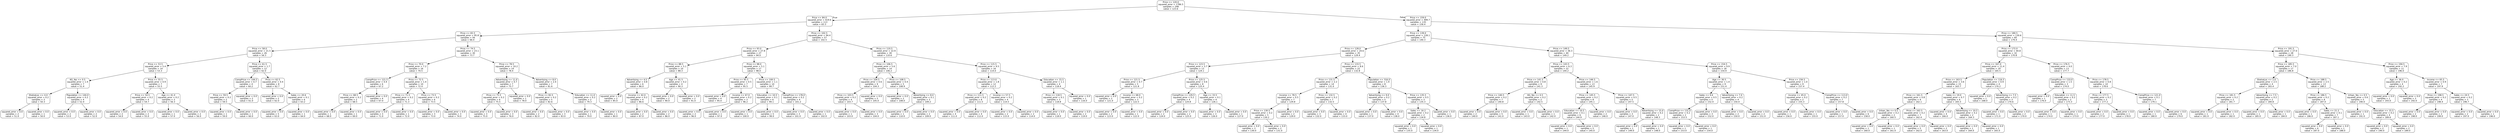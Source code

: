 digraph Tree {
node [shape=box, style="rounded", color="black", fontname="helvetica"] ;
edge [fontname="helvetica"] ;
0 [label="Price <= 120.0\nsquared_error = 1786.5\nsamples = 248\nvalue = 123.6"] ;
1 [label="Price <= 84.0\nsquared_error = 419.6\nsamples = 113\nvalue = 83.3"] ;
0 -> 1 [labeldistance=2.5, labelangle=45, headlabel="True"] ;
2 [label="Price <= 65.5\nsquared_error = 95.8\nsamples = 56\nvalue = 66.4"] ;
1 -> 2 ;
3 [label="Price <= 58.0\nsquared_error = 21.5\nsamples = 26\nvalue = 56.3"] ;
2 -> 3 ;
4 [label="Price <= 53.5\nsquared_error = 5.4\nsamples = 14\nvalue = 53.3"] ;
3 -> 4 ;
5 [label="KG_Yes <= 0.5\nsquared_error = 1.4\nsamples = 7\nvalue = 51.4"] ;
4 -> 5 ;
6 [label="ShelveLoc <= 4.0\nsquared_error = 0.2\nsamples = 3\nvalue = 50.3"] ;
5 -> 6 ;
7 [label="squared_error = 0.0\nsamples = 2\nvalue = 51.0"] ;
6 -> 7 ;
8 [label="squared_error = 0.0\nsamples = 1\nvalue = 50.0"] ;
6 -> 8 ;
9 [label="Population <= 144.0\nsquared_error = 0.2\nsamples = 4\nvalue = 52.4"] ;
5 -> 9 ;
10 [label="squared_error = 0.0\nsamples = 2\nvalue = 53.0"] ;
9 -> 10 ;
11 [label="squared_error = 0.0\nsamples = 2\nvalue = 52.0"] ;
9 -> 11 ;
12 [label="Price <= 55.5\nsquared_error = 0.9\nsamples = 7\nvalue = 55.5"] ;
4 -> 12 ;
13 [label="Price <= 54.5\nsquared_error = 0.2\nsamples = 4\nvalue = 54.7"] ;
12 -> 13 ;
14 [label="squared_error = 0.0\nsamples = 2\nvalue = 54.0"] ;
13 -> 14 ;
15 [label="squared_error = 0.0\nsamples = 2\nvalue = 55.0"] ;
13 -> 15 ;
16 [label="Age <= 41.0\nsquared_error = 0.2\nsamples = 3\nvalue = 56.3"] ;
12 -> 16 ;
17 [label="squared_error = 0.0\nsamples = 1\nvalue = 57.0"] ;
16 -> 17 ;
18 [label="squared_error = 0.0\nsamples = 2\nvalue = 56.0"] ;
16 -> 18 ;
19 [label="Price <= 61.5\nsquared_error = 1.7\nsamples = 12\nvalue = 62.0"] ;
3 -> 19 ;
20 [label="CompPrice <= 144.5\nsquared_error = 0.7\nsamples = 4\nvalue = 60.2"] ;
19 -> 20 ;
21 [label="Price <= 59.5\nsquared_error = 0.2\nsamples = 2\nvalue = 59.5"] ;
20 -> 21 ;
22 [label="squared_error = 0.0\nsamples = 1\nvalue = 59.0"] ;
21 -> 22 ;
23 [label="squared_error = 0.0\nsamples = 1\nvalue = 60.0"] ;
21 -> 23 ;
24 [label="squared_error = 0.0\nsamples = 2\nvalue = 61.0"] ;
20 -> 24 ;
25 [label="Price <= 62.5\nsquared_error = 0.4\nsamples = 8\nvalue = 62.7"] ;
19 -> 25 ;
26 [label="squared_error = 0.0\nsamples = 2\nvalue = 62.0"] ;
25 -> 26 ;
27 [label="Sales <= 20.6\nsquared_error = 0.1\nsamples = 6\nvalue = 63.2"] ;
25 -> 27 ;
28 [label="squared_error = 0.0\nsamples = 5\nvalue = 63.0"] ;
27 -> 28 ;
29 [label="squared_error = 0.0\nsamples = 1\nvalue = 64.0"] ;
27 -> 29 ;
30 [label="Price <= 74.5\nsquared_error = 23.1\nsamples = 30\nvalue = 73.7"] ;
2 -> 30 ;
31 [label="Price <= 70.0\nsquared_error = 7.2\nsamples = 16\nvalue = 70.5"] ;
30 -> 31 ;
32 [label="CompPrice <= 121.5\nsquared_error = 0.4\nsamples = 6\nvalue = 67.2"] ;
31 -> 32 ;
33 [label="Price <= 68.5\nsquared_error = 0.2\nsamples = 2\nvalue = 68.5"] ;
32 -> 33 ;
34 [label="squared_error = 0.0\nsamples = 1\nvalue = 68.0"] ;
33 -> 34 ;
35 [label="squared_error = 0.0\nsamples = 1\nvalue = 69.0"] ;
33 -> 35 ;
36 [label="squared_error = 0.0\nsamples = 4\nvalue = 67.0"] ;
32 -> 36 ;
37 [label="Price <= 72.5\nsquared_error = 1.4\nsamples = 10\nvalue = 72.4"] ;
31 -> 37 ;
38 [label="Price <= 71.5\nsquared_error = 0.2\nsamples = 4\nvalue = 71.3"] ;
37 -> 38 ;
39 [label="squared_error = 0.0\nsamples = 3\nvalue = 71.0"] ;
38 -> 39 ;
40 [label="squared_error = 0.0\nsamples = 1\nvalue = 72.0"] ;
38 -> 40 ;
41 [label="Price <= 73.5\nsquared_error = 0.2\nsamples = 6\nvalue = 73.5"] ;
37 -> 41 ;
42 [label="squared_error = 0.0\nsamples = 3\nvalue = 73.0"] ;
41 -> 42 ;
43 [label="squared_error = 0.0\nsamples = 3\nvalue = 74.0"] ;
41 -> 43 ;
44 [label="Price <= 78.5\nsquared_error = 10.2\nsamples = 14\nvalue = 78.4"] ;
30 -> 44 ;
45 [label="Advertising <= 11.0\nsquared_error = 0.7\nsamples = 7\nvalue = 75.7"] ;
44 -> 45 ;
46 [label="Price <= 75.5\nsquared_error = 0.2\nsamples = 6\nvalue = 75.5"] ;
45 -> 46 ;
47 [label="squared_error = 0.0\nsamples = 3\nvalue = 75.0"] ;
46 -> 47 ;
48 [label="squared_error = 0.0\nsamples = 3\nvalue = 76.0"] ;
46 -> 48 ;
49 [label="squared_error = 0.0\nsamples = 1\nvalue = 78.0"] ;
45 -> 49 ;
50 [label="Advertising <= 8.0\nsquared_error = 2.4\nsamples = 7\nvalue = 81.6"] ;
44 -> 50 ;
51 [label="Price <= 82.5\nsquared_error = 0.2\nsamples = 5\nvalue = 82.6"] ;
50 -> 51 ;
52 [label="squared_error = 0.0\nsamples = 2\nvalue = 82.0"] ;
51 -> 52 ;
53 [label="squared_error = 0.0\nsamples = 3\nvalue = 83.0"] ;
51 -> 53 ;
54 [label="Education <= 11.0\nsquared_error = 0.2\nsamples = 2\nvalue = 79.3"] ;
50 -> 54 ;
55 [label="squared_error = 0.0\nsamples = 1\nvalue = 79.0"] ;
54 -> 55 ;
56 [label="squared_error = 0.0\nsamples = 1\nvalue = 80.0"] ;
54 -> 56 ;
57 [label="Price <= 102.5\nsquared_error = 94.4\nsamples = 57\nvalue = 102.5"] ;
1 -> 57 ;
58 [label="Price <= 93.0\nsquared_error = 27.8\nsamples = 27\nvalue = 94.0"] ;
57 -> 58 ;
59 [label="Price <= 88.5\nsquared_error = 5.1\nsamples = 10\nvalue = 88.3"] ;
58 -> 59 ;
60 [label="Advertising <= 4.5\nsquared_error = 0.8\nsamples = 6\nvalue = 86.0"] ;
59 -> 60 ;
61 [label="squared_error = 0.0\nsamples = 2\nvalue = 85.0"] ;
60 -> 61 ;
62 [label="Income <= 42.0\nsquared_error = 0.2\nsamples = 4\nvalue = 86.6"] ;
60 -> 62 ;
63 [label="squared_error = 0.0\nsamples = 2\nvalue = 87.0"] ;
62 -> 63 ;
64 [label="squared_error = 0.0\nsamples = 2\nvalue = 86.0"] ;
62 -> 64 ;
65 [label="Age <= 41.5\nsquared_error = 0.2\nsamples = 4\nvalue = 90.3"] ;
59 -> 65 ;
66 [label="squared_error = 0.0\nsamples = 2\nvalue = 90.0"] ;
65 -> 66 ;
67 [label="squared_error = 0.0\nsamples = 2\nvalue = 91.0"] ;
65 -> 67 ;
68 [label="Price <= 98.0\nsquared_error = 5.1\nsamples = 17\nvalue = 98.0"] ;
58 -> 68 ;
69 [label="Price <= 95.5\nsquared_error = 0.5\nsamples = 7\nvalue = 95.5"] ;
68 -> 69 ;
70 [label="squared_error = 0.0\nsamples = 4\nvalue = 95.0"] ;
69 -> 70 ;
71 [label="Income <= 67.0\nsquared_error = 0.2\nsamples = 3\nvalue = 96.2"] ;
69 -> 71 ;
72 [label="squared_error = 0.0\nsamples = 2\nvalue = 96.0"] ;
71 -> 72 ;
73 [label="squared_error = 0.0\nsamples = 1\nvalue = 97.0"] ;
71 -> 73 ;
74 [label="Price <= 100.5\nsquared_error = 1.1\nsamples = 10\nvalue = 99.7"] ;
68 -> 74 ;
75 [label="Education <= 10.5\nsquared_error = 0.1\nsamples = 6\nvalue = 99.1"] ;
74 -> 75 ;
76 [label="squared_error = 0.0\nsamples = 1\nvalue = 100.0"] ;
75 -> 76 ;
77 [label="squared_error = 0.0\nsamples = 5\nvalue = 99.0"] ;
75 -> 77 ;
78 [label="CompPrice <= 178.0\nsquared_error = 0.2\nsamples = 4\nvalue = 101.2"] ;
74 -> 78 ;
79 [label="squared_error = 0.0\nsamples = 3\nvalue = 101.0"] ;
78 -> 79 ;
80 [label="squared_error = 0.0\nsamples = 1\nvalue = 102.0"] ;
78 -> 80 ;
81 [label="Price <= 110.5\nsquared_error = 22.9\nsamples = 30\nvalue = 110.6"] ;
57 -> 81 ;
82 [label="Price <= 106.5\nsquared_error = 5.6\nsamples = 14\nvalue = 106.2"] ;
81 -> 82 ;
83 [label="Price <= 104.5\nsquared_error = 0.6\nsamples = 9\nvalue = 104.3"] ;
82 -> 83 ;
84 [label="Price <= 103.5\nsquared_error = 0.2\nsamples = 4\nvalue = 103.7"] ;
83 -> 84 ;
85 [label="squared_error = 0.0\nsamples = 1\nvalue = 103.0"] ;
84 -> 85 ;
86 [label="squared_error = 0.0\nsamples = 3\nvalue = 104.0"] ;
84 -> 86 ;
87 [label="squared_error = 0.0\nsamples = 5\nvalue = 105.0"] ;
83 -> 87 ;
88 [label="Price <= 108.5\nsquared_error = 0.4\nsamples = 5\nvalue = 108.9"] ;
82 -> 88 ;
89 [label="squared_error = 0.0\nsamples = 2\nvalue = 108.0"] ;
88 -> 89 ;
90 [label="Advertising <= 8.0\nsquared_error = 0.1\nsamples = 3\nvalue = 109.2"] ;
88 -> 90 ;
91 [label="squared_error = 0.0\nsamples = 1\nvalue = 110.0"] ;
90 -> 91 ;
92 [label="squared_error = 0.0\nsamples = 2\nvalue = 109.0"] ;
90 -> 92 ;
93 [label="Price <= 115.5\nsquared_error = 9.5\nsamples = 16\nvalue = 114.0"] ;
81 -> 93 ;
94 [label="Price <= 113.0\nsquared_error = 1.8\nsamples = 12\nvalue = 112.2"] ;
93 -> 94 ;
95 [label="Price <= 111.5\nsquared_error = 0.2\nsamples = 8\nvalue = 111.5"] ;
94 -> 95 ;
96 [label="squared_error = 0.0\nsamples = 4\nvalue = 111.0"] ;
95 -> 96 ;
97 [label="squared_error = 0.0\nsamples = 4\nvalue = 112.0"] ;
95 -> 97 ;
98 [label="Income <= 57.5\nsquared_error = 0.2\nsamples = 4\nvalue = 114.5"] ;
94 -> 98 ;
99 [label="squared_error = 0.0\nsamples = 2\nvalue = 115.0"] ;
98 -> 99 ;
100 [label="squared_error = 0.0\nsamples = 2\nvalue = 114.0"] ;
98 -> 100 ;
101 [label="Education <= 15.5\nsquared_error = 1.1\nsamples = 4\nvalue = 118.4"] ;
93 -> 101 ;
102 [label="Price <= 118.5\nsquared_error = 0.1\nsamples = 3\nvalue = 118.8"] ;
101 -> 102 ;
103 [label="squared_error = 0.0\nsamples = 1\nvalue = 118.0"] ;
102 -> 103 ;
104 [label="squared_error = 0.0\nsamples = 2\nvalue = 119.0"] ;
102 -> 104 ;
105 [label="squared_error = 0.0\nsamples = 1\nvalue = 116.0"] ;
101 -> 105 ;
106 [label="Price <= 159.0\nsquared_error = 499.7\nsamples = 135\nvalue = 156.4"] ;
0 -> 106 [labeldistance=2.5, labelangle=-45, headlabel="False"] ;
107 [label="Price <= 139.0\nsquared_error = 128.1\nsamples = 75\nvalue = 140.3"] ;
106 -> 107 ;
108 [label="Price <= 128.0\nsquared_error = 24.6\nsamples = 35\nvalue = 129.4"] ;
107 -> 108 ;
109 [label="Price <= 123.5\nsquared_error = 3.7\nsamples = 13\nvalue = 124.1"] ;
108 -> 109 ;
110 [label="Price <= 121.5\nsquared_error = 0.7\nsamples = 5\nvalue = 121.8"] ;
109 -> 110 ;
111 [label="squared_error = 0.0\nsamples = 2\nvalue = 121.0"] ;
110 -> 111 ;
112 [label="Income <= 68.0\nsquared_error = 0.2\nsamples = 3\nvalue = 122.5"] ;
110 -> 112 ;
113 [label="squared_error = 0.0\nsamples = 2\nvalue = 123.0"] ;
112 -> 113 ;
114 [label="squared_error = 0.0\nsamples = 1\nvalue = 122.0"] ;
112 -> 114 ;
115 [label="Price <= 125.5\nsquared_error = 0.6\nsamples = 8\nvalue = 125.4"] ;
109 -> 115 ;
116 [label="CompPrice <= 129.5\nsquared_error = 0.2\nsamples = 4\nvalue = 124.8"] ;
115 -> 116 ;
117 [label="squared_error = 0.0\nsamples = 2\nvalue = 124.0"] ;
116 -> 117 ;
118 [label="squared_error = 0.0\nsamples = 2\nvalue = 125.0"] ;
116 -> 118 ;
119 [label="Age <= 33.5\nsquared_error = 0.1\nsamples = 4\nvalue = 126.1"] ;
115 -> 119 ;
120 [label="squared_error = 0.0\nsamples = 3\nvalue = 126.0"] ;
119 -> 120 ;
121 [label="squared_error = 0.0\nsamples = 1\nvalue = 127.0"] ;
119 -> 121 ;
122 [label="Price <= 133.5\nsquared_error = 8.6\nsamples = 22\nvalue = 132.8"] ;
108 -> 122 ;
123 [label="Price <= 131.5\nsquared_error = 2.2\nsamples = 14\nvalue = 131.0"] ;
122 -> 123 ;
124 [label="Income <= 78.5\nsquared_error = 0.5\nsamples = 7\nvalue = 129.8"] ;
123 -> 124 ;
125 [label="Price <= 130.5\nsquared_error = 0.2\nsamples = 5\nvalue = 130.2"] ;
124 -> 125 ;
126 [label="squared_error = 0.0\nsamples = 3\nvalue = 130.0"] ;
125 -> 126 ;
127 [label="squared_error = 0.0\nsamples = 2\nvalue = 131.0"] ;
125 -> 127 ;
128 [label="squared_error = 0.0\nsamples = 2\nvalue = 129.0"] ;
124 -> 128 ;
129 [label="Price <= 132.5\nsquared_error = 0.2\nsamples = 7\nvalue = 132.5"] ;
123 -> 129 ;
130 [label="squared_error = 0.0\nsamples = 3\nvalue = 132.0"] ;
129 -> 130 ;
131 [label="squared_error = 0.0\nsamples = 4\nvalue = 133.0"] ;
129 -> 131 ;
132 [label="Population <= 316.0\nsquared_error = 1.9\nsamples = 8\nvalue = 136.3"] ;
122 -> 132 ;
133 [label="Advertising <= 9.0\nsquared_error = 0.2\nsamples = 5\nvalue = 137.8"] ;
132 -> 133 ;
134 [label="squared_error = 0.0\nsamples = 1\nvalue = 137.0"] ;
133 -> 134 ;
135 [label="squared_error = 0.0\nsamples = 4\nvalue = 138.0"] ;
133 -> 135 ;
136 [label="Price <= 135.5\nsquared_error = 0.5\nsamples = 3\nvalue = 135.3"] ;
132 -> 136 ;
137 [label="Sales <= 16.2\nsquared_error = 0.2\nsamples = 2\nvalue = 134.8"] ;
136 -> 137 ;
138 [label="squared_error = 0.0\nsamples = 1\nvalue = 135.0"] ;
137 -> 138 ;
139 [label="squared_error = 0.0\nsamples = 1\nvalue = 134.0"] ;
137 -> 139 ;
140 [label="squared_error = 0.0\nsamples = 1\nvalue = 136.0"] ;
136 -> 140 ;
141 [label="Price <= 149.5\nsquared_error = 36.3\nsamples = 40\nvalue = 149.2"] ;
107 -> 141 ;
142 [label="Price <= 143.5\nsquared_error = 6.3\nsamples = 22\nvalue = 144.2"] ;
141 -> 142 ;
143 [label="Price <= 141.5\nsquared_error = 0.8\nsamples = 9\nvalue = 141.3"] ;
142 -> 143 ;
144 [label="Price <= 140.5\nsquared_error = 0.2\nsamples = 7\nvalue = 140.8"] ;
143 -> 144 ;
145 [label="squared_error = 0.0\nsamples = 2\nvalue = 140.0"] ;
144 -> 145 ;
146 [label="squared_error = 0.0\nsamples = 5\nvalue = 141.0"] ;
144 -> 146 ;
147 [label="KG_Yes <= 0.5\nsquared_error = 0.2\nsamples = 2\nvalue = 142.5"] ;
143 -> 147 ;
148 [label="squared_error = 0.0\nsamples = 1\nvalue = 143.0"] ;
147 -> 148 ;
149 [label="squared_error = 0.0\nsamples = 1\nvalue = 142.0"] ;
147 -> 149 ;
150 [label="Price <= 146.5\nsquared_error = 1.6\nsamples = 13\nvalue = 145.9"] ;
142 -> 150 ;
151 [label="Price <= 145.5\nsquared_error = 0.2\nsamples = 8\nvalue = 145.1"] ;
150 -> 151 ;
152 [label="Education <= 10.5\nsquared_error = 0.1\nsamples = 6\nvalue = 144.9"] ;
151 -> 152 ;
153 [label="squared_error = 0.0\nsamples = 1\nvalue = 144.0"] ;
152 -> 153 ;
154 [label="squared_error = 0.0\nsamples = 5\nvalue = 145.0"] ;
152 -> 154 ;
155 [label="squared_error = 0.0\nsamples = 2\nvalue = 146.0"] ;
151 -> 155 ;
156 [label="Price <= 147.5\nsquared_error = 0.5\nsamples = 5\nvalue = 147.5"] ;
150 -> 156 ;
157 [label="squared_error = 0.0\nsamples = 3\nvalue = 147.0"] ;
156 -> 157 ;
158 [label="Advertising <= 15.0\nsquared_error = 0.2\nsamples = 2\nvalue = 148.3"] ;
156 -> 158 ;
159 [label="squared_error = 0.0\nsamples = 1\nvalue = 149.0"] ;
158 -> 159 ;
160 [label="squared_error = 0.0\nsamples = 1\nvalue = 148.0"] ;
158 -> 160 ;
161 [label="Price <= 154.5\nsquared_error = 9.9\nsamples = 18\nvalue = 154.9"] ;
141 -> 161 ;
162 [label="Age <= 30.5\nsquared_error = 1.4\nsamples = 9\nvalue = 151.4"] ;
161 -> 162 ;
163 [label="Sales <= 9.6\nsquared_error = 0.5\nsamples = 5\nvalue = 152.4"] ;
162 -> 163 ;
164 [label="CompPrice <= 131.0\nsquared_error = 0.2\nsamples = 2\nvalue = 153.5"] ;
163 -> 164 ;
165 [label="squared_error = 0.0\nsamples = 1\nvalue = 153.0"] ;
164 -> 165 ;
166 [label="squared_error = 0.0\nsamples = 1\nvalue = 154.0"] ;
164 -> 166 ;
167 [label="squared_error = 0.0\nsamples = 3\nvalue = 152.0"] ;
163 -> 167 ;
168 [label="Advertising <= 7.0\nsquared_error = 0.2\nsamples = 4\nvalue = 150.4"] ;
162 -> 168 ;
169 [label="squared_error = 0.0\nsamples = 2\nvalue = 150.0"] ;
168 -> 169 ;
170 [label="squared_error = 0.0\nsamples = 2\nvalue = 151.0"] ;
168 -> 170 ;
171 [label="Price <= 156.5\nsquared_error = 1.0\nsamples = 9\nvalue = 157.4"] ;
161 -> 171 ;
172 [label="Income <= 45.0\nsquared_error = 0.2\nsamples = 2\nvalue = 155.3"] ;
171 -> 172 ;
173 [label="squared_error = 0.0\nsamples = 1\nvalue = 156.0"] ;
172 -> 173 ;
174 [label="squared_error = 0.0\nsamples = 1\nvalue = 155.0"] ;
172 -> 174 ;
175 [label="CompPrice <= 113.0\nsquared_error = 0.2\nsamples = 7\nvalue = 157.8"] ;
171 -> 175 ;
176 [label="squared_error = 0.0\nsamples = 1\nvalue = 157.0"] ;
175 -> 176 ;
177 [label="squared_error = 0.0\nsamples = 6\nvalue = 158.0"] ;
175 -> 177 ;
178 [label="Price <= 180.5\nsquared_error = 130.6\nsamples = 60\nvalue = 179.4"] ;
106 -> 178 ;
179 [label="Price <= 172.0\nsquared_error = 44.8\nsamples = 32\nvalue = 170.8"] ;
178 -> 179 ;
180 [label="Price <= 167.0\nsquared_error = 11.4\nsamples = 19\nvalue = 165.5"] ;
179 -> 180 ;
181 [label="Price <= 163.5\nsquared_error = 3.6\nsamples = 15\nvalue = 163.7"] ;
180 -> 181 ;
182 [label="Price <= 161.5\nsquared_error = 0.8\nsamples = 9\nvalue = 162.1"] ;
181 -> 182 ;
183 [label="Urban_Yes <= 0.5\nsquared_error = 0.2\nsamples = 2\nvalue = 160.5"] ;
182 -> 183 ;
184 [label="squared_error = 0.0\nsamples = 1\nvalue = 160.0"] ;
183 -> 184 ;
185 [label="squared_error = 0.0\nsamples = 1\nvalue = 161.0"] ;
183 -> 185 ;
186 [label="Price <= 162.5\nsquared_error = 0.2\nsamples = 7\nvalue = 162.4"] ;
182 -> 186 ;
187 [label="squared_error = 0.0\nsamples = 5\nvalue = 162.0"] ;
186 -> 187 ;
188 [label="squared_error = 0.0\nsamples = 2\nvalue = 163.0"] ;
186 -> 188 ;
189 [label="Sales <= 19.0\nsquared_error = 0.7\nsamples = 6\nvalue = 165.5"] ;
181 -> 189 ;
190 [label="squared_error = 0.0\nsamples = 4\nvalue = 166.0"] ;
189 -> 190 ;
191 [label="Advertising <= 10.5\nsquared_error = 0.2\nsamples = 2\nvalue = 164.3"] ;
189 -> 191 ;
192 [label="squared_error = 0.0\nsamples = 1\nvalue = 164.0"] ;
191 -> 192 ;
193 [label="squared_error = 0.0\nsamples = 1\nvalue = 165.0"] ;
191 -> 193 ;
194 [label="Population <= 116.5\nsquared_error = 0.9\nsamples = 4\nvalue = 170.2"] ;
180 -> 194 ;
195 [label="squared_error = 0.0\nsamples = 1\nvalue = 168.0"] ;
194 -> 195 ;
196 [label="Advertising <= 7.5\nsquared_error = 0.2\nsamples = 3\nvalue = 170.6"] ;
194 -> 196 ;
197 [label="squared_error = 0.0\nsamples = 1\nvalue = 171.0"] ;
196 -> 197 ;
198 [label="squared_error = 0.0\nsamples = 2\nvalue = 170.0"] ;
196 -> 198 ;
199 [label="Price <= 176.5\nsquared_error = 4.0\nsamples = 13\nvalue = 177.7"] ;
179 -> 199 ;
200 [label="CompPrice <= 133.0\nsquared_error = 1.5\nsamples = 3\nvalue = 174.0"] ;
199 -> 200 ;
201 [label="squared_error = 0.0\nsamples = 1\nvalue = 176.0"] ;
200 -> 201 ;
202 [label="Education <= 11.5\nsquared_error = 0.2\nsamples = 2\nvalue = 173.3"] ;
200 -> 202 ;
203 [label="squared_error = 0.0\nsamples = 1\nvalue = 174.0"] ;
202 -> 203 ;
204 [label="squared_error = 0.0\nsamples = 1\nvalue = 173.0"] ;
202 -> 204 ;
205 [label="Price <= 178.5\nsquared_error = 0.8\nsamples = 10\nvalue = 178.6"] ;
199 -> 205 ;
206 [label="Price <= 177.5\nsquared_error = 0.2\nsamples = 3\nvalue = 177.2"] ;
205 -> 206 ;
207 [label="squared_error = 0.0\nsamples = 2\nvalue = 177.0"] ;
206 -> 207 ;
208 [label="squared_error = 0.0\nsamples = 1\nvalue = 178.0"] ;
206 -> 208 ;
209 [label="CompPrice <= 121.0\nsquared_error = 0.1\nsamples = 7\nvalue = 179.1"] ;
205 -> 209 ;
210 [label="squared_error = 0.0\nsamples = 1\nvalue = 180.0"] ;
209 -> 210 ;
211 [label="squared_error = 0.0\nsamples = 6\nvalue = 179.0"] ;
209 -> 211 ;
212 [label="Price <= 191.5\nsquared_error = 27.0\nsamples = 28\nvalue = 190.3"] ;
178 -> 212 ;
213 [label="Price <= 185.5\nsquared_error = 7.0\nsamples = 17\nvalue = 186.8"] ;
212 -> 213 ;
214 [label="ShelveLoc <= 2.0\nsquared_error = 2.5\nsamples = 4\nvalue = 183.4"] ;
213 -> 214 ;
215 [label="Price <= 181.5\nsquared_error = 0.2\nsamples = 2\nvalue = 181.7"] ;
214 -> 215 ;
216 [label="squared_error = 0.0\nsamples = 1\nvalue = 181.0"] ;
215 -> 216 ;
217 [label="squared_error = 0.0\nsamples = 1\nvalue = 182.0"] ;
215 -> 217 ;
218 [label="Advertising <= 7.5\nsquared_error = 0.2\nsamples = 2\nvalue = 184.8"] ;
214 -> 218 ;
219 [label="squared_error = 0.0\nsamples = 1\nvalue = 185.0"] ;
218 -> 219 ;
220 [label="squared_error = 0.0\nsamples = 1\nvalue = 184.0"] ;
218 -> 220 ;
221 [label="Price <= 188.5\nsquared_error = 2.5\nsamples = 13\nvalue = 188.2"] ;
213 -> 221 ;
222 [label="Price <= 186.5\nsquared_error = 0.2\nsamples = 8\nvalue = 187.0"] ;
221 -> 222 ;
223 [label="squared_error = 0.0\nsamples = 1\nvalue = 186.0"] ;
222 -> 223 ;
224 [label="Sales <= 21.2\nsquared_error = 0.1\nsamples = 7\nvalue = 187.1"] ;
222 -> 224 ;
225 [label="squared_error = 0.0\nsamples = 6\nvalue = 187.0"] ;
224 -> 225 ;
226 [label="squared_error = 0.0\nsamples = 1\nvalue = 188.0"] ;
224 -> 226 ;
227 [label="Urban_Yes <= 0.5\nsquared_error = 0.6\nsamples = 5\nvalue = 190.0"] ;
221 -> 227 ;
228 [label="squared_error = 0.0\nsamples = 1\nvalue = 191.0"] ;
227 -> 228 ;
229 [label="Education <= 15.5\nsquared_error = 0.2\nsamples = 4\nvalue = 189.6"] ;
227 -> 229 ;
230 [label="squared_error = 0.0\nsamples = 2\nvalue = 190.0"] ;
229 -> 230 ;
231 [label="squared_error = 0.0\nsamples = 2\nvalue = 189.0"] ;
229 -> 231 ;
232 [label="Price <= 194.5\nsquared_error = 7.9\nsamples = 11\nvalue = 196.0"] ;
212 -> 232 ;
233 [label="Age <= 36.0\nsquared_error = 0.2\nsamples = 4\nvalue = 192.2"] ;
232 -> 233 ;
234 [label="squared_error = 0.0\nsamples = 1\nvalue = 193.0"] ;
233 -> 234 ;
235 [label="squared_error = 0.0\nsamples = 3\nvalue = 192.0"] ;
233 -> 235 ;
236 [label="Income <= 65.5\nsquared_error = 0.9\nsamples = 7\nvalue = 197.9"] ;
232 -> 236 ;
237 [label="Price <= 198.5\nsquared_error = 0.2\nsamples = 4\nvalue = 198.4"] ;
236 -> 237 ;
238 [label="squared_error = 0.0\nsamples = 2\nvalue = 198.0"] ;
237 -> 238 ;
239 [label="squared_error = 0.0\nsamples = 2\nvalue = 199.0"] ;
237 -> 239 ;
240 [label="Sales <= 24.5\nsquared_error = 0.2\nsamples = 3\nvalue = 196.7"] ;
236 -> 240 ;
241 [label="squared_error = 0.0\nsamples = 2\nvalue = 197.0"] ;
240 -> 241 ;
242 [label="squared_error = 0.0\nsamples = 1\nvalue = 196.0"] ;
240 -> 242 ;
}